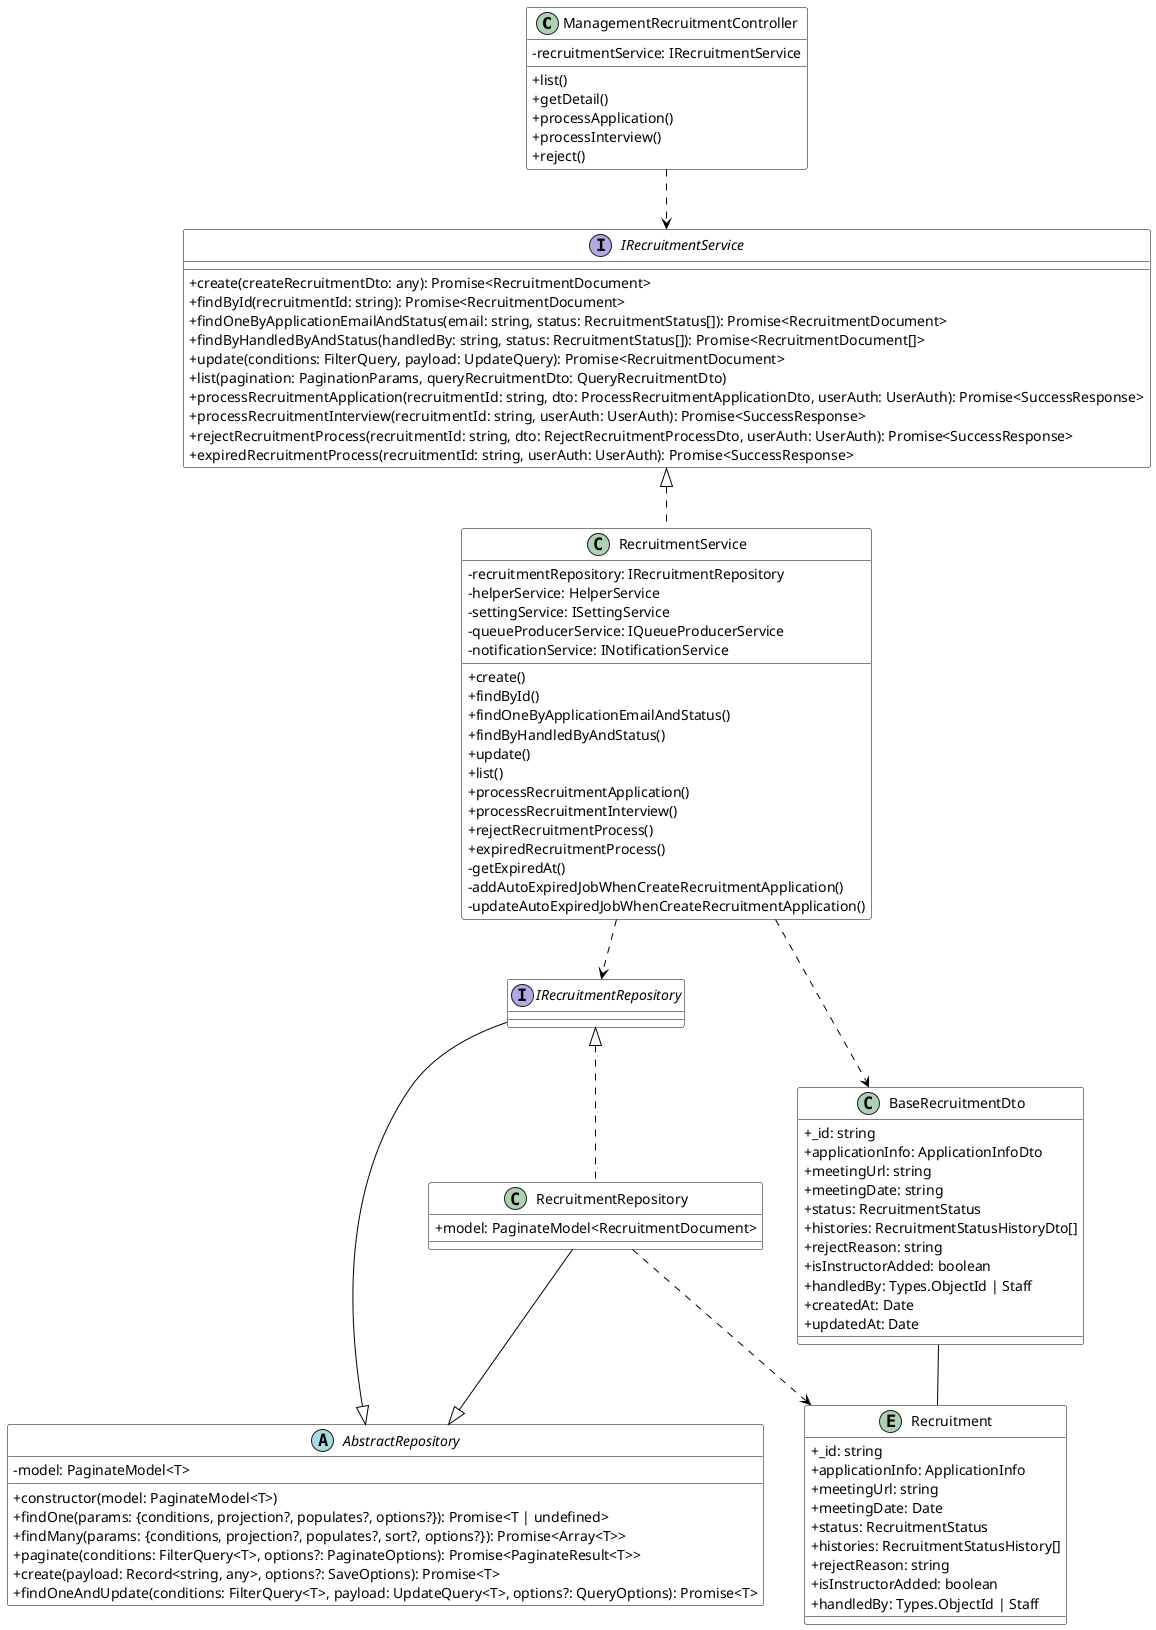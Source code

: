 @startuml Recruitment Module

skinparam classAttributeIconSize 0

skinparam class {
  BackgroundColor White
  ArrowColor Black
  BorderColor Black
}

' Controllers
class ManagementRecruitmentController {
  -recruitmentService: IRecruitmentService
  +list()
  +getDetail()
  +processApplication()
  +processInterview()
  +reject()
}

' Interfaces
interface IRecruitmentService {
  +create(createRecruitmentDto: any): Promise<RecruitmentDocument>
  +findById(recruitmentId: string): Promise<RecruitmentDocument>
  +findOneByApplicationEmailAndStatus(email: string, status: RecruitmentStatus[]): Promise<RecruitmentDocument>
  +findByHandledByAndStatus(handledBy: string, status: RecruitmentStatus[]): Promise<RecruitmentDocument[]>
  +update(conditions: FilterQuery, payload: UpdateQuery): Promise<RecruitmentDocument>
  +list(pagination: PaginationParams, queryRecruitmentDto: QueryRecruitmentDto)
  +processRecruitmentApplication(recruitmentId: string, dto: ProcessRecruitmentApplicationDto, userAuth: UserAuth): Promise<SuccessResponse>
  +processRecruitmentInterview(recruitmentId: string, userAuth: UserAuth): Promise<SuccessResponse>
  +rejectRecruitmentProcess(recruitmentId: string, dto: RejectRecruitmentProcessDto, userAuth: UserAuth): Promise<SuccessResponse>
  +expiredRecruitmentProcess(recruitmentId: string, userAuth: UserAuth): Promise<SuccessResponse>
}

interface IRecruitmentRepository {
}

class RecruitmentService {
  -recruitmentRepository: IRecruitmentRepository
  -helperService: HelperService
  -settingService: ISettingService
  -queueProducerService: IQueueProducerService
  -notificationService: INotificationService
  +create()
  +findById()
  +findOneByApplicationEmailAndStatus()
  +findByHandledByAndStatus()
  +update()
  +list()
  +processRecruitmentApplication()
  +processRecruitmentInterview()
  +rejectRecruitmentProcess()
  +expiredRecruitmentProcess()
  -getExpiredAt()
  -addAutoExpiredJobWhenCreateRecruitmentApplication()
  -updateAutoExpiredJobWhenCreateRecruitmentApplication()
}

class RecruitmentRepository {
  +model: PaginateModel<RecruitmentDocument>
}

abstract class AbstractRepository {
  -model: PaginateModel<T>
  +constructor(model: PaginateModel<T>)
  +findOne(params: {conditions, projection?, populates?, options?}): Promise<T | undefined>
  +findMany(params: {conditions, projection?, populates?, sort?, options?}): Promise<Array<T>>
  +paginate(conditions: FilterQuery<T>, options?: PaginateOptions): Promise<PaginateResult<T>>
  +create(payload: Record<string, any>, options?: SaveOptions): Promise<T>
  +findOneAndUpdate(conditions: FilterQuery<T>, payload: UpdateQuery<T>, options?: QueryOptions): Promise<T>
}

' DTOs
class BaseRecruitmentDto {
  +_id: string
  +applicationInfo: ApplicationInfoDto
  +meetingUrl: string
  +meetingDate: string
  +status: RecruitmentStatus
  +histories: RecruitmentStatusHistoryDto[]
  +rejectReason: string
  +isInstructorAdded: boolean
  +handledBy: Types.ObjectId | Staff
  +createdAt: Date
  +updatedAt: Date
}

' Schemas
entity Recruitment {
  +_id: string
  +applicationInfo: ApplicationInfo
  +meetingUrl: string
  +meetingDate: Date
  +status: RecruitmentStatus
  +histories: RecruitmentStatusHistory[]
  +rejectReason: string
  +isInstructorAdded: boolean
  +handledBy: Types.ObjectId | Staff
}

' Relationships
ManagementRecruitmentController ..> IRecruitmentService

IRecruitmentService <|.. RecruitmentService

RecruitmentService ..> IRecruitmentRepository

RecruitmentService ..> BaseRecruitmentDto

IRecruitmentRepository <|.. RecruitmentRepository
IRecruitmentRepository --|> AbstractRepository
RecruitmentRepository --|> AbstractRepository

RecruitmentRepository ..> Recruitment
BaseRecruitmentDto -- Recruitment

@enduml
